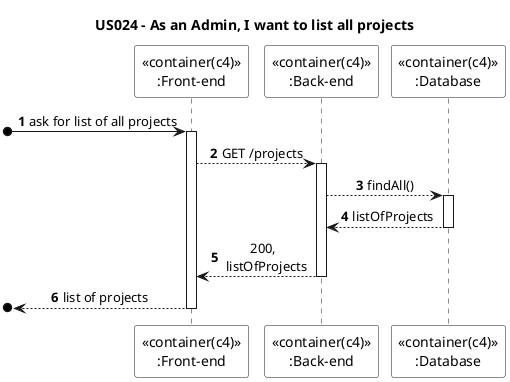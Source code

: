 @startuml
title US024 - As an Admin, I want to list all projects

autonumber
skinparam sequenceMessageAlign center
skinparam actorBackgroundColor white
skinparam participantBackgroundColor white
skinparam sequenceReferenceBackgroundColor white
skinparam sequenceReferenceHeaderBackgroundColor white
skinparam sequenceGroupBackgroundColor white


participant "<<container(c4)>>\n:Front-end" as fe
participant "<<container(c4)>>\n:Back-end" as be
participant "<<container(c4)>>\n:Database" as db

[o-> fe++ : ask for list of all projects
fe --> be++ : GET /projects
be --> db++: findAll()
db --> be: listOfProjects
deactivate
be --> fe: 200, \n listOfProjects
deactivate
[o<--fe: list of projects
deactivate

@enduml